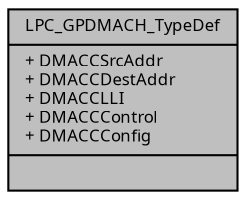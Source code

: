digraph "LPC_GPDMACH_TypeDef"
{
  edge [fontname="Sans",fontsize="8",labelfontname="Sans",labelfontsize="8"];
  node [fontname="Sans",fontsize="8",shape=record];
  Node1 [label="{LPC_GPDMACH_TypeDef\n|+ DMACCSrcAddr\l+ DMACCDestAddr\l+ DMACCLLI\l+ DMACCControl\l+ DMACCConfig\l|}",height=0.2,width=0.4,color="black", fillcolor="grey75", style="filled", fontcolor="black"];
}
